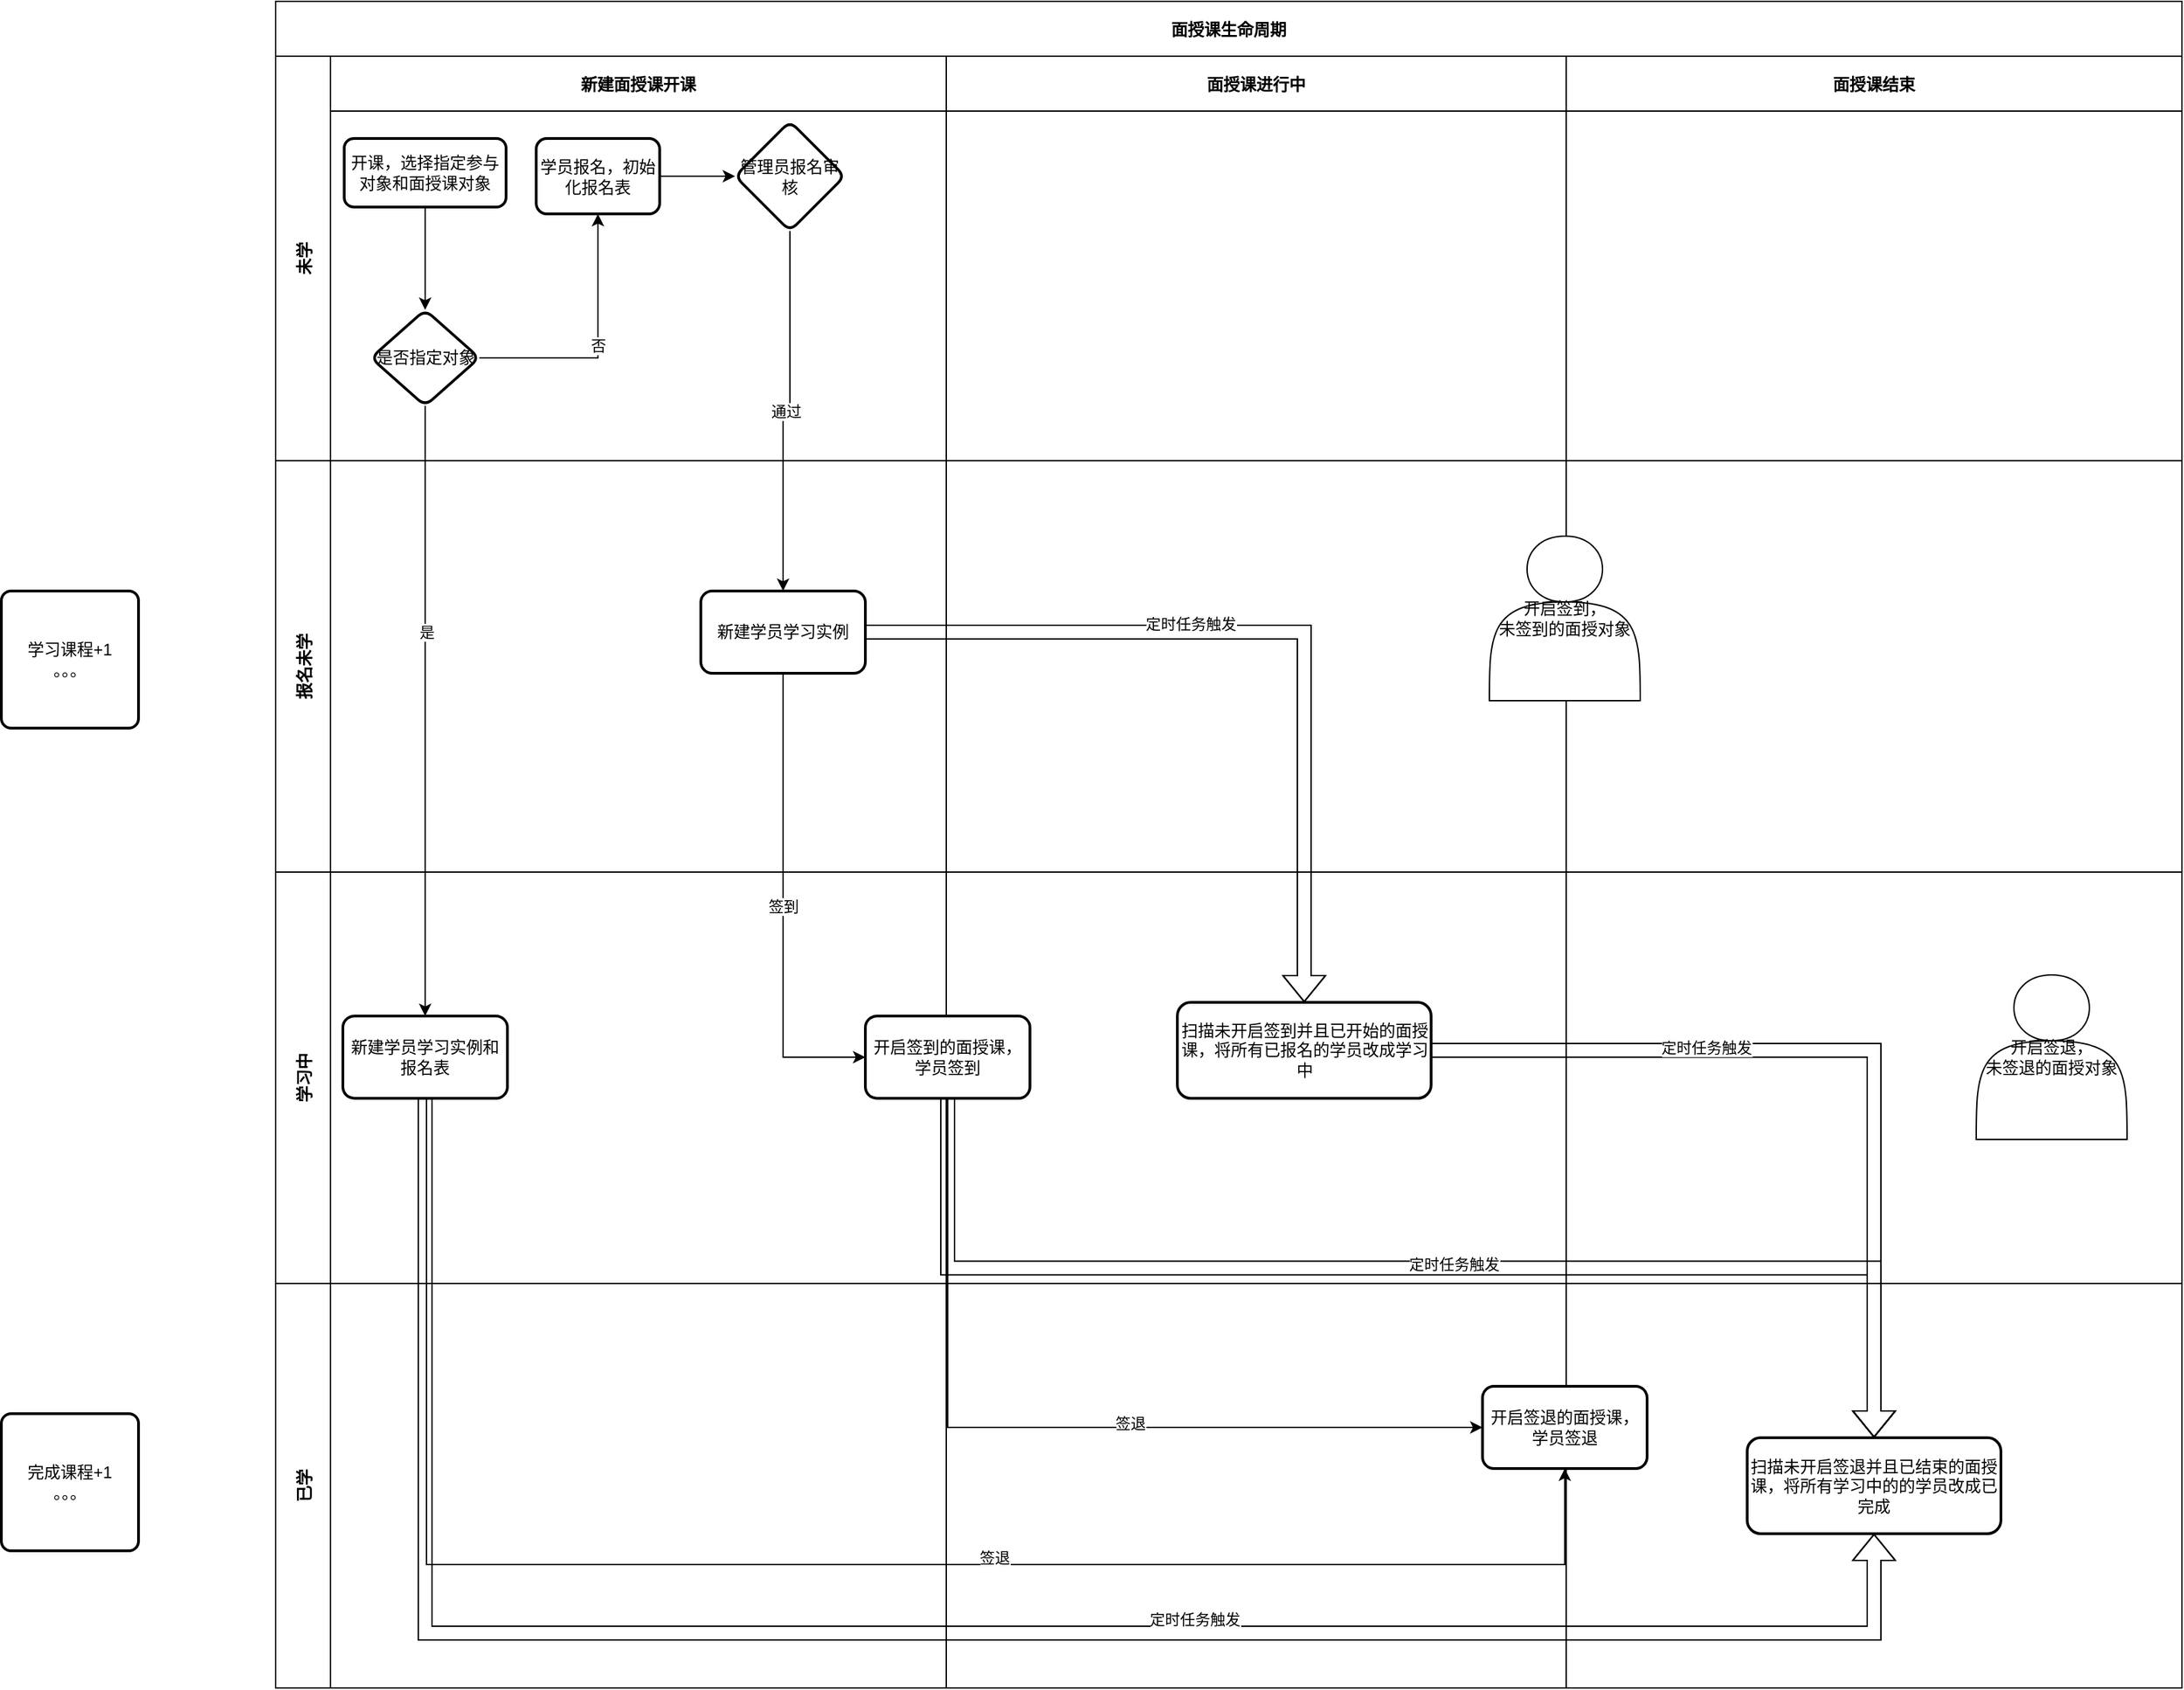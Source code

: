 <mxfile version="20.2.4" type="github">
  <diagram id="kgpKYQtTHZ0yAKxKKP6v" name="Page-1">
    <mxGraphModel dx="2447" dy="842" grid="1" gridSize="10" guides="1" tooltips="1" connect="1" arrows="1" fold="1" page="1" pageScale="1" pageWidth="850" pageHeight="1100" background="#FFFFFF" math="0" shadow="0">
      <root>
        <mxCell id="0" />
        <mxCell id="1" parent="0" />
        <mxCell id="FHX8dY6lNucRGI2XWr2T-78" value="面授课生命周期" style="shape=table;childLayout=tableLayout;startSize=40;collapsible=0;recursiveResize=0;expand=0;fontStyle=1;" vertex="1" parent="1">
          <mxGeometry x="-110" y="510" width="1390" height="1230" as="geometry" />
        </mxCell>
        <mxCell id="FHX8dY6lNucRGI2XWr2T-79" value="未学" style="shape=tableRow;horizontal=0;startSize=40;swimlaneHead=0;swimlaneBody=0;top=0;left=0;bottom=0;right=0;dropTarget=0;fillColor=none;collapsible=0;recursiveResize=0;expand=0;fontStyle=1;" vertex="1" parent="FHX8dY6lNucRGI2XWr2T-78">
          <mxGeometry y="40" width="1390" height="295" as="geometry" />
        </mxCell>
        <mxCell id="FHX8dY6lNucRGI2XWr2T-80" value="新建面授课开课" style="swimlane;swimlaneHead=0;swimlaneBody=0;fontStyle=0;connectable=0;fillColor=none;startSize=40;collapsible=0;recursiveResize=0;expand=0;fontStyle=1;" vertex="1" parent="FHX8dY6lNucRGI2XWr2T-79">
          <mxGeometry x="40" width="449" height="295" as="geometry">
            <mxRectangle width="449" height="295" as="alternateBounds" />
          </mxGeometry>
        </mxCell>
        <mxCell id="FHX8dY6lNucRGI2XWr2T-114" value="&lt;span style=&quot;&quot;&gt;开课，选择指定参与对象和面授课对象&lt;/span&gt;" style="rounded=1;whiteSpace=wrap;html=1;absoluteArcSize=1;arcSize=14;strokeWidth=2;" vertex="1" parent="FHX8dY6lNucRGI2XWr2T-80">
          <mxGeometry x="10" y="60" width="118" height="50" as="geometry" />
        </mxCell>
        <mxCell id="FHX8dY6lNucRGI2XWr2T-115" value="是否指定对象" style="rhombus;whiteSpace=wrap;html=1;rounded=1;arcSize=14;strokeWidth=2;" vertex="1" parent="FHX8dY6lNucRGI2XWr2T-80">
          <mxGeometry x="29.5" y="185" width="79" height="70" as="geometry" />
        </mxCell>
        <mxCell id="FHX8dY6lNucRGI2XWr2T-116" value="" style="edgeStyle=orthogonalEdgeStyle;rounded=0;orthogonalLoop=1;jettySize=auto;html=1;" edge="1" parent="FHX8dY6lNucRGI2XWr2T-80" source="FHX8dY6lNucRGI2XWr2T-114" target="FHX8dY6lNucRGI2XWr2T-115">
          <mxGeometry relative="1" as="geometry" />
        </mxCell>
        <mxCell id="FHX8dY6lNucRGI2XWr2T-128" value="" style="edgeStyle=orthogonalEdgeStyle;rounded=0;orthogonalLoop=1;jettySize=auto;html=1;" edge="1" parent="FHX8dY6lNucRGI2XWr2T-80" source="FHX8dY6lNucRGI2XWr2T-120" target="FHX8dY6lNucRGI2XWr2T-127">
          <mxGeometry relative="1" as="geometry" />
        </mxCell>
        <mxCell id="FHX8dY6lNucRGI2XWr2T-120" value="学员报名，初始化报名表" style="whiteSpace=wrap;html=1;rounded=1;arcSize=14;strokeWidth=2;" vertex="1" parent="FHX8dY6lNucRGI2XWr2T-80">
          <mxGeometry x="150" y="60" width="90" height="55" as="geometry" />
        </mxCell>
        <mxCell id="FHX8dY6lNucRGI2XWr2T-121" value="否" style="edgeStyle=orthogonalEdgeStyle;rounded=0;orthogonalLoop=1;jettySize=auto;html=1;" edge="1" parent="FHX8dY6lNucRGI2XWr2T-80" source="FHX8dY6lNucRGI2XWr2T-115" target="FHX8dY6lNucRGI2XWr2T-120">
          <mxGeometry relative="1" as="geometry" />
        </mxCell>
        <mxCell id="FHX8dY6lNucRGI2XWr2T-127" value="管理员报名审核" style="rhombus;whiteSpace=wrap;html=1;rounded=1;arcSize=14;strokeWidth=2;" vertex="1" parent="FHX8dY6lNucRGI2XWr2T-80">
          <mxGeometry x="295" y="47.5" width="80" height="80" as="geometry" />
        </mxCell>
        <mxCell id="FHX8dY6lNucRGI2XWr2T-81" value="面授课进行中" style="swimlane;swimlaneHead=0;swimlaneBody=0;fontStyle=0;connectable=0;fillColor=none;startSize=40;collapsible=0;recursiveResize=0;expand=0;fontStyle=1;" vertex="1" parent="FHX8dY6lNucRGI2XWr2T-79">
          <mxGeometry x="489" width="452" height="295" as="geometry">
            <mxRectangle width="452" height="295" as="alternateBounds" />
          </mxGeometry>
        </mxCell>
        <mxCell id="FHX8dY6lNucRGI2XWr2T-82" value="面授课结束" style="swimlane;swimlaneHead=0;swimlaneBody=0;fontStyle=0;connectable=0;fillColor=none;startSize=40;collapsible=0;recursiveResize=0;expand=0;fontStyle=1;" vertex="1" parent="FHX8dY6lNucRGI2XWr2T-79">
          <mxGeometry x="941" width="449" height="295" as="geometry">
            <mxRectangle width="449" height="295" as="alternateBounds" />
          </mxGeometry>
        </mxCell>
        <mxCell id="FHX8dY6lNucRGI2XWr2T-297" value="报名未学" style="shape=tableRow;horizontal=0;startSize=40;swimlaneHead=0;swimlaneBody=0;top=0;left=0;bottom=0;right=0;dropTarget=0;fillColor=none;collapsible=0;recursiveResize=0;expand=0;fontStyle=1;" vertex="1" parent="FHX8dY6lNucRGI2XWr2T-78">
          <mxGeometry y="335" width="1390" height="300" as="geometry" />
        </mxCell>
        <mxCell id="FHX8dY6lNucRGI2XWr2T-298" value="" style="swimlane;swimlaneHead=0;swimlaneBody=0;fontStyle=0;connectable=0;fillColor=none;startSize=0;collapsible=0;recursiveResize=0;expand=0;fontStyle=1;" vertex="1" parent="FHX8dY6lNucRGI2XWr2T-297">
          <mxGeometry x="40" width="449" height="300" as="geometry">
            <mxRectangle width="449" height="300" as="alternateBounds" />
          </mxGeometry>
        </mxCell>
        <mxCell id="FHX8dY6lNucRGI2XWr2T-133" value="新建学员学习实例" style="whiteSpace=wrap;html=1;rounded=1;arcSize=14;strokeWidth=2;" vertex="1" parent="FHX8dY6lNucRGI2XWr2T-298">
          <mxGeometry x="270" y="95" width="120" height="60" as="geometry" />
        </mxCell>
        <mxCell id="FHX8dY6lNucRGI2XWr2T-301" value="" style="swimlane;swimlaneHead=0;swimlaneBody=0;fontStyle=0;connectable=0;fillColor=none;startSize=0;collapsible=0;recursiveResize=0;expand=0;fontStyle=1;" vertex="1" parent="FHX8dY6lNucRGI2XWr2T-297">
          <mxGeometry x="489" width="452" height="300" as="geometry">
            <mxRectangle width="452" height="300" as="alternateBounds" />
          </mxGeometry>
        </mxCell>
        <mxCell id="FHX8dY6lNucRGI2XWr2T-302" value="" style="swimlane;swimlaneHead=0;swimlaneBody=0;fontStyle=0;connectable=0;fillColor=none;startSize=0;collapsible=0;recursiveResize=0;expand=0;fontStyle=1;" vertex="1" parent="FHX8dY6lNucRGI2XWr2T-297">
          <mxGeometry x="941" width="449" height="300" as="geometry">
            <mxRectangle width="449" height="300" as="alternateBounds" />
          </mxGeometry>
        </mxCell>
        <mxCell id="FHX8dY6lNucRGI2XWr2T-83" value="学习中" style="shape=tableRow;horizontal=0;startSize=40;swimlaneHead=0;swimlaneBody=0;top=0;left=0;bottom=0;right=0;dropTarget=0;fillColor=none;collapsible=0;recursiveResize=0;expand=0;fontStyle=1;" vertex="1" parent="FHX8dY6lNucRGI2XWr2T-78">
          <mxGeometry y="635" width="1390" height="300" as="geometry" />
        </mxCell>
        <mxCell id="FHX8dY6lNucRGI2XWr2T-84" value="" style="swimlane;swimlaneHead=0;swimlaneBody=0;fontStyle=0;connectable=0;fillColor=none;startSize=0;collapsible=0;recursiveResize=0;expand=0;fontStyle=1;" vertex="1" parent="FHX8dY6lNucRGI2XWr2T-83">
          <mxGeometry x="40" width="449" height="300" as="geometry">
            <mxRectangle width="449" height="300" as="alternateBounds" />
          </mxGeometry>
        </mxCell>
        <mxCell id="FHX8dY6lNucRGI2XWr2T-117" value="新建学员学习实例和报名表" style="rounded=1;whiteSpace=wrap;html=1;arcSize=14;strokeWidth=2;" vertex="1" parent="FHX8dY6lNucRGI2XWr2T-84">
          <mxGeometry x="9" y="105" width="120" height="60" as="geometry" />
        </mxCell>
        <mxCell id="FHX8dY6lNucRGI2XWr2T-163" value="开启签到的面授课，学员签到" style="whiteSpace=wrap;html=1;rounded=1;arcSize=14;strokeWidth=2;" vertex="1" parent="FHX8dY6lNucRGI2XWr2T-84">
          <mxGeometry x="390" y="105" width="120" height="60" as="geometry" />
        </mxCell>
        <mxCell id="FHX8dY6lNucRGI2XWr2T-85" value="" style="swimlane;swimlaneHead=0;swimlaneBody=0;fontStyle=0;connectable=0;fillColor=none;startSize=0;collapsible=0;recursiveResize=0;expand=0;fontStyle=1;" vertex="1" parent="FHX8dY6lNucRGI2XWr2T-83">
          <mxGeometry x="489" width="452" height="300" as="geometry">
            <mxRectangle width="452" height="300" as="alternateBounds" />
          </mxGeometry>
        </mxCell>
        <mxCell id="FHX8dY6lNucRGI2XWr2T-161" value="扫描未开启签到并且已开始的面授课，将所有已报名的学员改成学习中" style="whiteSpace=wrap;html=1;rounded=1;arcSize=14;strokeWidth=2;" vertex="1" parent="FHX8dY6lNucRGI2XWr2T-85">
          <mxGeometry x="168.5" y="95" width="185" height="70" as="geometry" />
        </mxCell>
        <mxCell id="FHX8dY6lNucRGI2XWr2T-86" value="" style="swimlane;swimlaneHead=0;swimlaneBody=0;fontStyle=0;connectable=0;fillColor=none;startSize=0;collapsible=0;recursiveResize=0;expand=0;fontStyle=1;" vertex="1" parent="FHX8dY6lNucRGI2XWr2T-83">
          <mxGeometry x="941" width="449" height="300" as="geometry">
            <mxRectangle width="449" height="300" as="alternateBounds" />
          </mxGeometry>
        </mxCell>
        <mxCell id="FHX8dY6lNucRGI2XWr2T-231" value="开启签退，&lt;br&gt;未签退的面授对象" style="shape=actor;whiteSpace=wrap;html=1;" vertex="1" parent="FHX8dY6lNucRGI2XWr2T-86">
          <mxGeometry x="299" y="75" width="110" height="120" as="geometry" />
        </mxCell>
        <mxCell id="FHX8dY6lNucRGI2XWr2T-87" value="已学" style="shape=tableRow;horizontal=0;startSize=40;swimlaneHead=0;swimlaneBody=0;top=0;left=0;bottom=0;right=0;dropTarget=0;fillColor=none;collapsible=0;recursiveResize=0;expand=0;fontStyle=1;" vertex="1" parent="FHX8dY6lNucRGI2XWr2T-78">
          <mxGeometry y="935" width="1390" height="295" as="geometry" />
        </mxCell>
        <mxCell id="FHX8dY6lNucRGI2XWr2T-88" value="" style="swimlane;swimlaneHead=0;swimlaneBody=0;fontStyle=0;connectable=0;fillColor=none;startSize=0;collapsible=0;recursiveResize=0;expand=0;fontStyle=1;" vertex="1" parent="FHX8dY6lNucRGI2XWr2T-87">
          <mxGeometry x="40" width="449" height="295" as="geometry">
            <mxRectangle width="449" height="295" as="alternateBounds" />
          </mxGeometry>
        </mxCell>
        <mxCell id="FHX8dY6lNucRGI2XWr2T-89" value="" style="swimlane;swimlaneHead=0;swimlaneBody=0;fontStyle=0;connectable=0;fillColor=none;startSize=0;collapsible=0;recursiveResize=0;expand=0;fontStyle=1;" vertex="1" parent="FHX8dY6lNucRGI2XWr2T-87">
          <mxGeometry x="489" width="452" height="295" as="geometry">
            <mxRectangle width="452" height="295" as="alternateBounds" />
          </mxGeometry>
        </mxCell>
        <mxCell id="FHX8dY6lNucRGI2XWr2T-171" value="开启签退的面授课，学员签退" style="rounded=1;whiteSpace=wrap;html=1;arcSize=14;strokeWidth=2;" vertex="1" parent="FHX8dY6lNucRGI2XWr2T-89">
          <mxGeometry x="391" y="75" width="120" height="60" as="geometry" />
        </mxCell>
        <mxCell id="FHX8dY6lNucRGI2XWr2T-90" value="" style="swimlane;swimlaneHead=0;swimlaneBody=0;fontStyle=0;connectable=0;fillColor=none;startSize=0;collapsible=0;recursiveResize=0;expand=0;fontStyle=1;" vertex="1" parent="FHX8dY6lNucRGI2XWr2T-87">
          <mxGeometry x="941" width="449" height="295" as="geometry">
            <mxRectangle width="449" height="295" as="alternateBounds" />
          </mxGeometry>
        </mxCell>
        <mxCell id="FHX8dY6lNucRGI2XWr2T-177" value="扫描未开启签退并且已结束的面授课，将所有学习中的的学员改成已完成" style="whiteSpace=wrap;html=1;rounded=1;arcSize=14;strokeWidth=2;" vertex="1" parent="FHX8dY6lNucRGI2XWr2T-90">
          <mxGeometry x="132" y="112.5" width="185" height="70" as="geometry" />
        </mxCell>
        <mxCell id="FHX8dY6lNucRGI2XWr2T-118" value="" style="edgeStyle=orthogonalEdgeStyle;rounded=0;orthogonalLoop=1;jettySize=auto;html=1;" edge="1" parent="FHX8dY6lNucRGI2XWr2T-78" source="FHX8dY6lNucRGI2XWr2T-115" target="FHX8dY6lNucRGI2XWr2T-117">
          <mxGeometry relative="1" as="geometry" />
        </mxCell>
        <mxCell id="FHX8dY6lNucRGI2XWr2T-119" value="是" style="edgeLabel;html=1;align=center;verticalAlign=middle;resizable=0;points=[];" vertex="1" connectable="0" parent="FHX8dY6lNucRGI2XWr2T-118">
          <mxGeometry x="-0.26" y="1" relative="1" as="geometry">
            <mxPoint as="offset" />
          </mxGeometry>
        </mxCell>
        <mxCell id="FHX8dY6lNucRGI2XWr2T-164" value="签到" style="edgeStyle=orthogonalEdgeStyle;rounded=0;orthogonalLoop=1;jettySize=auto;html=1;" edge="1" parent="FHX8dY6lNucRGI2XWr2T-78" source="FHX8dY6lNucRGI2XWr2T-133" target="FHX8dY6lNucRGI2XWr2T-163">
          <mxGeometry relative="1" as="geometry">
            <Array as="points">
              <mxPoint x="370" y="770" />
            </Array>
            <mxPoint as="offset" />
          </mxGeometry>
        </mxCell>
        <mxCell id="FHX8dY6lNucRGI2XWr2T-172" value="" style="edgeStyle=orthogonalEdgeStyle;rounded=0;orthogonalLoop=1;jettySize=auto;html=1;" edge="1" parent="FHX8dY6lNucRGI2XWr2T-78" source="FHX8dY6lNucRGI2XWr2T-117" target="FHX8dY6lNucRGI2XWr2T-171">
          <mxGeometry relative="1" as="geometry">
            <Array as="points">
              <mxPoint x="110" y="1140" />
              <mxPoint x="940" y="1140" />
            </Array>
          </mxGeometry>
        </mxCell>
        <mxCell id="FHX8dY6lNucRGI2XWr2T-193" value="签退" style="edgeLabel;html=1;align=center;verticalAlign=middle;resizable=0;points=[];" vertex="1" connectable="0" parent="FHX8dY6lNucRGI2XWr2T-172">
          <mxGeometry x="0.214" y="5" relative="1" as="geometry">
            <mxPoint x="1" as="offset" />
          </mxGeometry>
        </mxCell>
        <mxCell id="FHX8dY6lNucRGI2XWr2T-179" style="edgeStyle=orthogonalEdgeStyle;rounded=0;orthogonalLoop=1;jettySize=auto;html=1;exitX=0.5;exitY=1;exitDx=0;exitDy=0;entryX=0;entryY=0.5;entryDx=0;entryDy=0;" edge="1" parent="FHX8dY6lNucRGI2XWr2T-78" source="FHX8dY6lNucRGI2XWr2T-163" target="FHX8dY6lNucRGI2XWr2T-171">
          <mxGeometry relative="1" as="geometry" />
        </mxCell>
        <mxCell id="FHX8dY6lNucRGI2XWr2T-194" value="签退" style="edgeLabel;html=1;align=center;verticalAlign=middle;resizable=0;points=[];" vertex="1" connectable="0" parent="FHX8dY6lNucRGI2XWr2T-179">
          <mxGeometry x="0.183" y="3" relative="1" as="geometry">
            <mxPoint as="offset" />
          </mxGeometry>
        </mxCell>
        <mxCell id="FHX8dY6lNucRGI2XWr2T-190" style="edgeStyle=orthogonalEdgeStyle;shape=flexArrow;rounded=0;orthogonalLoop=1;jettySize=auto;html=1;exitX=0.5;exitY=1;exitDx=0;exitDy=0;" edge="1" parent="FHX8dY6lNucRGI2XWr2T-78" source="FHX8dY6lNucRGI2XWr2T-163" target="FHX8dY6lNucRGI2XWr2T-177">
          <mxGeometry relative="1" as="geometry" />
        </mxCell>
        <mxCell id="FHX8dY6lNucRGI2XWr2T-197" value="定时任务触发" style="edgeLabel;html=1;align=center;verticalAlign=middle;resizable=0;points=[];" vertex="1" connectable="0" parent="FHX8dY6lNucRGI2XWr2T-190">
          <mxGeometry x="0.064" y="3" relative="1" as="geometry">
            <mxPoint x="1" as="offset" />
          </mxGeometry>
        </mxCell>
        <mxCell id="FHX8dY6lNucRGI2XWr2T-203" style="edgeStyle=orthogonalEdgeStyle;shape=flexArrow;rounded=0;orthogonalLoop=1;jettySize=auto;html=1;exitX=0.5;exitY=1;exitDx=0;exitDy=0;entryX=0.5;entryY=1;entryDx=0;entryDy=0;" edge="1" parent="FHX8dY6lNucRGI2XWr2T-78" source="FHX8dY6lNucRGI2XWr2T-117" target="FHX8dY6lNucRGI2XWr2T-177">
          <mxGeometry relative="1" as="geometry">
            <Array as="points">
              <mxPoint x="109" y="1190" />
              <mxPoint x="1165" y="1190" />
            </Array>
          </mxGeometry>
        </mxCell>
        <mxCell id="FHX8dY6lNucRGI2XWr2T-204" value="定时任务触发" style="edgeLabel;html=1;align=center;verticalAlign=middle;resizable=0;points=[];" vertex="1" connectable="0" parent="FHX8dY6lNucRGI2XWr2T-203">
          <mxGeometry x="0.251" y="10" relative="1" as="geometry">
            <mxPoint x="1" as="offset" />
          </mxGeometry>
        </mxCell>
        <mxCell id="FHX8dY6lNucRGI2XWr2T-132" value="通过" style="edgeStyle=orthogonalEdgeStyle;rounded=0;orthogonalLoop=1;jettySize=auto;html=1;entryX=0.5;entryY=0;entryDx=0;entryDy=0;" edge="1" parent="FHX8dY6lNucRGI2XWr2T-78" source="FHX8dY6lNucRGI2XWr2T-127" target="FHX8dY6lNucRGI2XWr2T-133">
          <mxGeometry relative="1" as="geometry">
            <mxPoint x="410" y="200" as="targetPoint" />
          </mxGeometry>
        </mxCell>
        <mxCell id="FHX8dY6lNucRGI2XWr2T-189" style="edgeStyle=orthogonalEdgeStyle;shape=flexArrow;rounded=0;orthogonalLoop=1;jettySize=auto;html=1;exitX=1;exitY=0.5;exitDx=0;exitDy=0;" edge="1" parent="FHX8dY6lNucRGI2XWr2T-78" source="FHX8dY6lNucRGI2XWr2T-161" target="FHX8dY6lNucRGI2XWr2T-177">
          <mxGeometry relative="1" as="geometry" />
        </mxCell>
        <mxCell id="FHX8dY6lNucRGI2XWr2T-196" value="定时任务触发" style="edgeLabel;html=1;align=center;verticalAlign=middle;resizable=0;points=[];" vertex="1" connectable="0" parent="FHX8dY6lNucRGI2XWr2T-189">
          <mxGeometry x="-0.342" y="2" relative="1" as="geometry">
            <mxPoint x="1" as="offset" />
          </mxGeometry>
        </mxCell>
        <mxCell id="FHX8dY6lNucRGI2XWr2T-191" style="edgeStyle=orthogonalEdgeStyle;shape=flexArrow;rounded=0;orthogonalLoop=1;jettySize=auto;html=1;exitX=1;exitY=0.5;exitDx=0;exitDy=0;entryX=0.5;entryY=0;entryDx=0;entryDy=0;" edge="1" parent="FHX8dY6lNucRGI2XWr2T-78" source="FHX8dY6lNucRGI2XWr2T-133" target="FHX8dY6lNucRGI2XWr2T-161">
          <mxGeometry relative="1" as="geometry" />
        </mxCell>
        <mxCell id="FHX8dY6lNucRGI2XWr2T-195" value="定时任务触发" style="edgeLabel;html=1;align=center;verticalAlign=middle;resizable=0;points=[];" vertex="1" connectable="0" parent="FHX8dY6lNucRGI2XWr2T-191">
          <mxGeometry x="-0.198" y="6" relative="1" as="geometry">
            <mxPoint as="offset" />
          </mxGeometry>
        </mxCell>
        <mxCell id="FHX8dY6lNucRGI2XWr2T-176" value="" style="swimlane;swimlaneHead=0;swimlaneBody=0;fontStyle=0;connectable=0;fillColor=none;startSize=0;collapsible=0;recursiveResize=0;expand=0;fontStyle=1;" vertex="1" parent="1">
          <mxGeometry x="416" y="839" width="448" height="302" as="geometry">
            <mxRectangle width="448" height="302" as="alternateBounds" />
          </mxGeometry>
        </mxCell>
        <mxCell id="FHX8dY6lNucRGI2XWr2T-230" value="开启签到，&lt;br&gt;未签到的面授对象" style="shape=actor;whiteSpace=wrap;html=1;" vertex="1" parent="FHX8dY6lNucRGI2XWr2T-176">
          <mxGeometry x="359" y="61" width="110" height="120" as="geometry" />
        </mxCell>
        <mxCell id="FHX8dY6lNucRGI2XWr2T-281" value="学习课程+1&lt;br&gt;。。。" style="rounded=1;whiteSpace=wrap;html=1;absoluteArcSize=1;arcSize=14;strokeWidth=2;" vertex="1" parent="1">
          <mxGeometry x="-310" y="940" width="100" height="100" as="geometry" />
        </mxCell>
        <mxCell id="FHX8dY6lNucRGI2XWr2T-304" value="完成课程+1&lt;br&gt;。。。" style="rounded=1;whiteSpace=wrap;html=1;absoluteArcSize=1;arcSize=14;strokeWidth=2;" vertex="1" parent="1">
          <mxGeometry x="-310" y="1540" width="100" height="100" as="geometry" />
        </mxCell>
      </root>
    </mxGraphModel>
  </diagram>
</mxfile>
